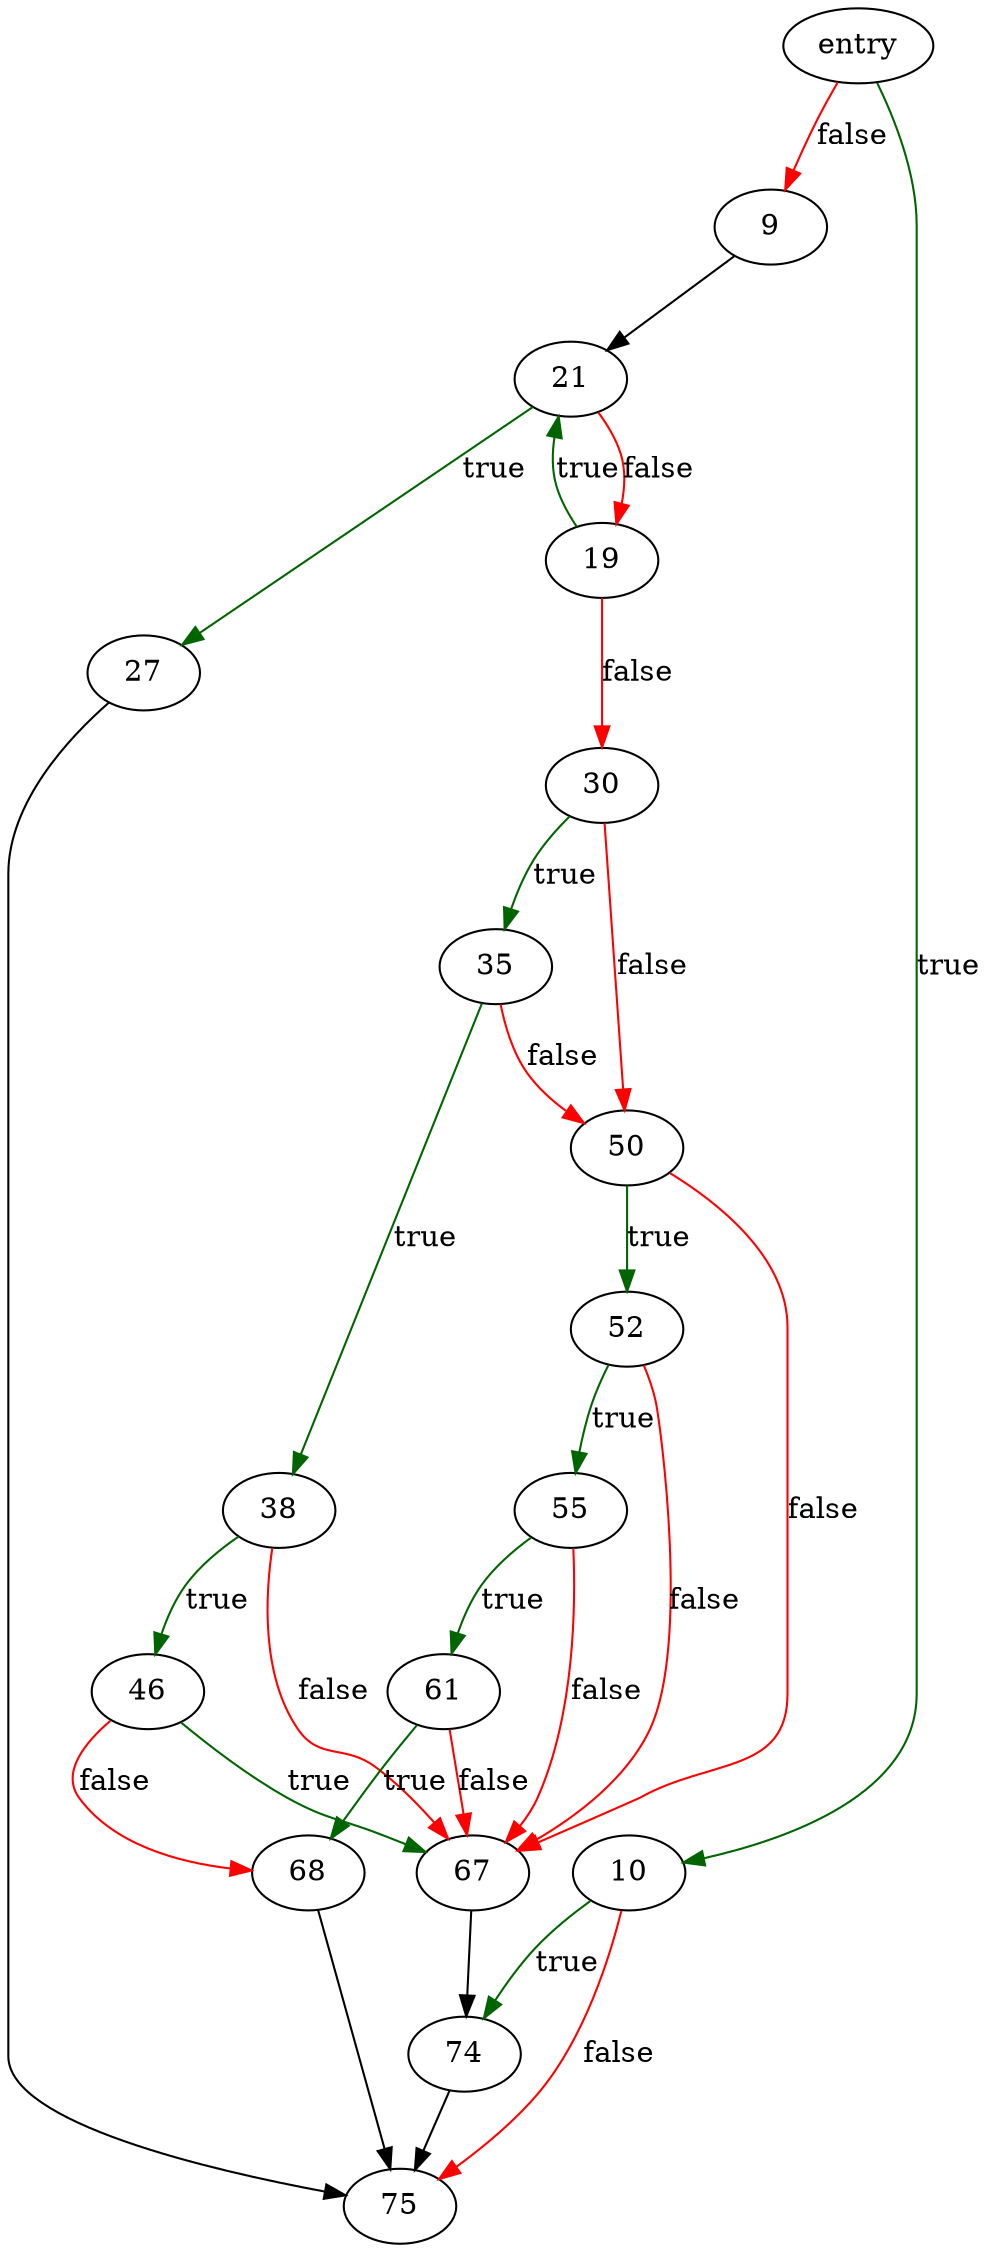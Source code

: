 digraph "str2sig" {
	// Node definitions.
	2 [label=entry];
	9;
	10;
	19;
	21;
	27;
	30;
	35;
	38;
	46;
	50;
	52;
	55;
	61;
	67;
	68;
	74;
	75;

	// Edge definitions.
	2 -> 9 [
		color=red
		label=false
	];
	2 -> 10 [
		color=darkgreen
		label=true
	];
	9 -> 21;
	10 -> 74 [
		color=darkgreen
		label=true
	];
	10 -> 75 [
		color=red
		label=false
	];
	19 -> 21 [
		color=darkgreen
		label=true
	];
	19 -> 30 [
		color=red
		label=false
	];
	21 -> 19 [
		color=red
		label=false
	];
	21 -> 27 [
		color=darkgreen
		label=true
	];
	27 -> 75;
	30 -> 35 [
		color=darkgreen
		label=true
	];
	30 -> 50 [
		color=red
		label=false
	];
	35 -> 38 [
		color=darkgreen
		label=true
	];
	35 -> 50 [
		color=red
		label=false
	];
	38 -> 46 [
		color=darkgreen
		label=true
	];
	38 -> 67 [
		color=red
		label=false
	];
	46 -> 67 [
		color=darkgreen
		label=true
	];
	46 -> 68 [
		color=red
		label=false
	];
	50 -> 52 [
		color=darkgreen
		label=true
	];
	50 -> 67 [
		color=red
		label=false
	];
	52 -> 55 [
		color=darkgreen
		label=true
	];
	52 -> 67 [
		color=red
		label=false
	];
	55 -> 61 [
		color=darkgreen
		label=true
	];
	55 -> 67 [
		color=red
		label=false
	];
	61 -> 67 [
		color=red
		label=false
	];
	61 -> 68 [
		color=darkgreen
		label=true
	];
	67 -> 74;
	68 -> 75;
	74 -> 75;
}